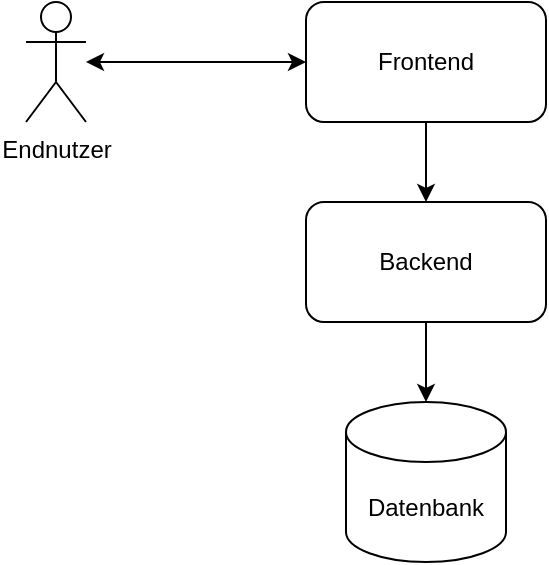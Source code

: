 <mxfile version="27.1.6">
  <diagram name="Page-1" id="g7Ssq3rno021a8BKvzXW">
    <mxGraphModel dx="1106" dy="670" grid="1" gridSize="10" guides="1" tooltips="1" connect="1" arrows="1" fold="1" page="1" pageScale="1" pageWidth="400" pageHeight="400" math="0" shadow="0">
      <root>
        <mxCell id="0" />
        <mxCell id="1" parent="0" />
        <object label="Endnutzer" id="bJMoE8F6jw5ZK1IdAzWe-1">
          <mxCell style="shape=umlActor;verticalLabelPosition=bottom;verticalAlign=top;html=1;outlineConnect=0;" vertex="1" parent="1">
            <mxGeometry x="70" y="60" width="30" height="60" as="geometry" />
          </mxCell>
        </object>
        <mxCell id="bJMoE8F6jw5ZK1IdAzWe-2" value="Frontend" style="rounded=1;whiteSpace=wrap;html=1;" vertex="1" parent="1">
          <mxGeometry x="210" y="60" width="120" height="60" as="geometry" />
        </mxCell>
        <mxCell id="bJMoE8F6jw5ZK1IdAzWe-3" value="" style="endArrow=classic;startArrow=classic;html=1;rounded=0;" edge="1" parent="1" source="bJMoE8F6jw5ZK1IdAzWe-1" target="bJMoE8F6jw5ZK1IdAzWe-2">
          <mxGeometry width="50" height="50" relative="1" as="geometry">
            <mxPoint x="230" y="220" as="sourcePoint" />
            <mxPoint x="280" y="170" as="targetPoint" />
          </mxGeometry>
        </mxCell>
        <mxCell id="bJMoE8F6jw5ZK1IdAzWe-4" value="Backend" style="rounded=1;whiteSpace=wrap;html=1;" vertex="1" parent="1">
          <mxGeometry x="210" y="160" width="120" height="60" as="geometry" />
        </mxCell>
        <mxCell id="bJMoE8F6jw5ZK1IdAzWe-5" value="Datenbank" style="shape=cylinder3;whiteSpace=wrap;html=1;boundedLbl=1;backgroundOutline=1;size=15;" vertex="1" parent="1">
          <mxGeometry x="230" y="260" width="80" height="80" as="geometry" />
        </mxCell>
        <mxCell id="bJMoE8F6jw5ZK1IdAzWe-7" value="" style="endArrow=classic;html=1;rounded=0;" edge="1" parent="1" source="bJMoE8F6jw5ZK1IdAzWe-2" target="bJMoE8F6jw5ZK1IdAzWe-4">
          <mxGeometry width="50" height="50" relative="1" as="geometry">
            <mxPoint x="470" y="130" as="sourcePoint" />
            <mxPoint x="280" y="170" as="targetPoint" />
          </mxGeometry>
        </mxCell>
        <mxCell id="bJMoE8F6jw5ZK1IdAzWe-8" value="" style="endArrow=classic;html=1;rounded=0;" edge="1" parent="1" source="bJMoE8F6jw5ZK1IdAzWe-4" target="bJMoE8F6jw5ZK1IdAzWe-5">
          <mxGeometry width="50" height="50" relative="1" as="geometry">
            <mxPoint x="270" y="150" as="sourcePoint" />
            <mxPoint x="270" y="190" as="targetPoint" />
          </mxGeometry>
        </mxCell>
      </root>
    </mxGraphModel>
  </diagram>
</mxfile>
